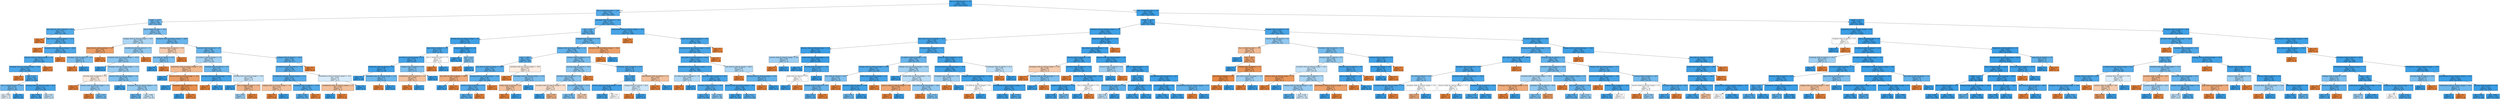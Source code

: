 digraph Tree {
node [shape=box, style="filled", color="black"] ;
0 [label="due_vs_submission_date <= -2.5\ngini = 0.04\nsamples = 49335\nvalue = [1016, 48319]", fillcolor="#399de5fa"] ;
1 [label="due_vs_submission_date <= -13.5\ngini = 0.211\nsamples = 3029\nvalue = [364, 2665]", fillcolor="#399de5dc"] ;
0 -> 1 [labeldistance=2.5, labelangle=45, headlabel="True"] ;
2 [label="weight <= 18.75\ngini = 0.326\nsamples = 606\nvalue = [124, 482]", fillcolor="#399de5bd"] ;
1 -> 2 ;
3 [label="quiz_clicks_by_interval_change <= -81.5\ngini = 0.201\nsamples = 212\nvalue = [24, 188]", fillcolor="#399de5de"] ;
2 -> 3 ;
4 [label="gini = 0.0\nsamples = 2\nvalue = [2, 0]", fillcolor="#e58139ff"] ;
3 -> 4 ;
5 [label="page_clicks_by_interval_change <= -10.5\ngini = 0.188\nsamples = 210\nvalue = [22, 188]", fillcolor="#399de5e1"] ;
3 -> 5 ;
6 [label="gini = 0.0\nsamples = 2\nvalue = [2, 0]", fillcolor="#e58139ff"] ;
5 -> 6 ;
7 [label="oucontent_clicks_by_interval_change <= 368.5\ngini = 0.174\nsamples = 208\nvalue = [20, 188]", fillcolor="#399de5e4"] ;
5 -> 7 ;
8 [label="glossary_clicks_by_interval_change <= 1.5\ngini = 0.167\nsamples = 207\nvalue = [19, 188]", fillcolor="#399de5e5"] ;
7 -> 8 ;
9 [label="homepage_clicks_by_interval_change <= -96.0\ngini = 0.159\nsamples = 206\nvalue = [18, 188]", fillcolor="#399de5e7"] ;
8 -> 9 ;
10 [label="gini = 0.0\nsamples = 1\nvalue = [1, 0]", fillcolor="#e58139ff"] ;
9 -> 10 ;
11 [label="date <= 21.5\ngini = 0.152\nsamples = 205\nvalue = [17, 188]", fillcolor="#399de5e8"] ;
9 -> 11 ;
12 [label="due_vs_submission_date <= -22.5\ngini = 0.313\nsamples = 36\nvalue = [7, 29]", fillcolor="#399de5c1"] ;
11 -> 12 ;
13 [label="gini = 0.498\nsamples = 15\nvalue = [7, 8]", fillcolor="#399de520"] ;
12 -> 13 ;
14 [label="gini = 0.0\nsamples = 21\nvalue = [0, 21]", fillcolor="#399de5ff"] ;
12 -> 14 ;
15 [label="forumng_clicks_by_interval_change <= 80.0\ngini = 0.111\nsamples = 169\nvalue = [10, 159]", fillcolor="#399de5ef"] ;
11 -> 15 ;
16 [label="gini = 0.093\nsamples = 164\nvalue = [8, 156]", fillcolor="#399de5f2"] ;
15 -> 16 ;
17 [label="gini = 0.48\nsamples = 5\nvalue = [2, 3]", fillcolor="#399de555"] ;
15 -> 17 ;
18 [label="gini = 0.0\nsamples = 1\nvalue = [1, 0]", fillcolor="#e58139ff"] ;
8 -> 18 ;
19 [label="gini = 0.0\nsamples = 1\nvalue = [1, 0]", fillcolor="#e58139ff"] ;
7 -> 19 ;
20 [label="due_vs_submission_date <= -20.5\ngini = 0.379\nsamples = 394\nvalue = [100, 294]", fillcolor="#399de5a8"] ;
2 -> 20 ;
21 [label="subpage_clicks_by_interval_change <= -33.0\ngini = 0.465\nsamples = 136\nvalue = [50, 86]", fillcolor="#399de56b"] ;
20 -> 21 ;
22 [label="page_clicks_by_interval_change <= -0.5\ngini = 0.305\nsamples = 16\nvalue = [13, 3]", fillcolor="#e58139c4"] ;
21 -> 22 ;
23 [label="homepage_clicks_by_interval <= 12.5\ngini = 0.375\nsamples = 4\nvalue = [1, 3]", fillcolor="#399de5aa"] ;
22 -> 23 ;
24 [label="gini = 0.0\nsamples = 1\nvalue = [1, 0]", fillcolor="#e58139ff"] ;
23 -> 24 ;
25 [label="gini = 0.0\nsamples = 3\nvalue = [0, 3]", fillcolor="#399de5ff"] ;
23 -> 25 ;
26 [label="gini = 0.0\nsamples = 12\nvalue = [12, 0]", fillcolor="#e58139ff"] ;
22 -> 26 ;
27 [label="oucollaborate_clicks_by_interval <= 7.0\ngini = 0.427\nsamples = 120\nvalue = [37, 83]", fillcolor="#399de58d"] ;
21 -> 27 ;
28 [label="oucontent_clicks_by_interval_change <= -105.5\ngini = 0.412\nsamples = 117\nvalue = [34, 83]", fillcolor="#399de597"] ;
27 -> 28 ;
29 [label="gini = 0.0\nsamples = 11\nvalue = [0, 11]", fillcolor="#399de5ff"] ;
28 -> 29 ;
30 [label="homepage_clicks_by_interval_change <= -11.0\ngini = 0.436\nsamples = 106\nvalue = [34, 72]", fillcolor="#399de587"] ;
28 -> 30 ;
31 [label="forumng_clicks_by_interval <= 1.0\ngini = 0.497\nsamples = 24\nvalue = [13, 11]", fillcolor="#e5813927"] ;
30 -> 31 ;
32 [label="gini = 0.0\nsamples = 8\nvalue = [8, 0]", fillcolor="#e58139ff"] ;
31 -> 32 ;
33 [label="resource_clicks_by_interval_change <= -5.0\ngini = 0.43\nsamples = 16\nvalue = [5, 11]", fillcolor="#399de58b"] ;
31 -> 33 ;
34 [label="gini = 0.0\nsamples = 2\nvalue = [2, 0]", fillcolor="#e58139ff"] ;
33 -> 34 ;
35 [label="gini = 0.337\nsamples = 14\nvalue = [3, 11]", fillcolor="#399de5b9"] ;
33 -> 35 ;
36 [label="resource_clicks_by_interval_change <= -2.5\ngini = 0.381\nsamples = 82\nvalue = [21, 61]", fillcolor="#399de5a7"] ;
30 -> 36 ;
37 [label="gini = 0.0\nsamples = 16\nvalue = [0, 16]", fillcolor="#399de5ff"] ;
36 -> 37 ;
38 [label="homepage_clicks_by_interval_change <= 4.5\ngini = 0.434\nsamples = 66\nvalue = [21, 45]", fillcolor="#399de588"] ;
36 -> 38 ;
39 [label="gini = 0.293\nsamples = 28\nvalue = [5, 23]", fillcolor="#399de5c8"] ;
38 -> 39 ;
40 [label="gini = 0.488\nsamples = 38\nvalue = [16, 22]", fillcolor="#399de546"] ;
38 -> 40 ;
41 [label="gini = 0.0\nsamples = 3\nvalue = [3, 0]", fillcolor="#e58139ff"] ;
27 -> 41 ;
42 [label="oucontent_clicks_by_interval_change <= -298.5\ngini = 0.312\nsamples = 258\nvalue = [50, 208]", fillcolor="#399de5c2"] ;
20 -> 42 ;
43 [label="forumng_clicks_by_interval <= 11.5\ngini = 0.469\nsamples = 8\nvalue = [5, 3]", fillcolor="#e5813966"] ;
42 -> 43 ;
44 [label="quiz_clicks_by_interval <= 34.0\ngini = 0.375\nsamples = 4\nvalue = [1, 3]", fillcolor="#399de5aa"] ;
43 -> 44 ;
45 [label="gini = 0.0\nsamples = 3\nvalue = [0, 3]", fillcolor="#399de5ff"] ;
44 -> 45 ;
46 [label="gini = 0.0\nsamples = 1\nvalue = [1, 0]", fillcolor="#e58139ff"] ;
44 -> 46 ;
47 [label="gini = 0.0\nsamples = 4\nvalue = [4, 0]", fillcolor="#e58139ff"] ;
43 -> 47 ;
48 [label="oucontent_clicks_by_interval <= 8.5\ngini = 0.295\nsamples = 250\nvalue = [45, 205]", fillcolor="#399de5c7"] ;
42 -> 48 ;
49 [label="url_clicks_by_interval_change <= -1.5\ngini = 0.454\nsamples = 43\nvalue = [15, 28]", fillcolor="#399de576"] ;
48 -> 49 ;
50 [label="htmlactivity_clicks_by_interval_change <= -0.5\ngini = 0.426\nsamples = 13\nvalue = [9, 4]", fillcolor="#e581398e"] ;
49 -> 50 ;
51 [label="gini = 0.0\nsamples = 2\nvalue = [0, 2]", fillcolor="#399de5ff"] ;
50 -> 51 ;
52 [label="resource_clicks_by_interval_change <= -16.5\ngini = 0.298\nsamples = 11\nvalue = [9, 2]", fillcolor="#e58139c6"] ;
50 -> 52 ;
53 [label="gini = 0.0\nsamples = 1\nvalue = [0, 1]", fillcolor="#399de5ff"] ;
52 -> 53 ;
54 [label="homepage_clicks_by_interval <= 1.0\ngini = 0.18\nsamples = 10\nvalue = [9, 1]", fillcolor="#e58139e3"] ;
52 -> 54 ;
55 [label="gini = 0.0\nsamples = 1\nvalue = [0, 1]", fillcolor="#399de5ff"] ;
54 -> 55 ;
56 [label="gini = 0.0\nsamples = 9\nvalue = [9, 0]", fillcolor="#e58139ff"] ;
54 -> 56 ;
57 [label="oucontent_clicks_by_interval <= 5.5\ngini = 0.32\nsamples = 30\nvalue = [6, 24]", fillcolor="#399de5bf"] ;
49 -> 57 ;
58 [label="forumng_clicks_by_interval_change <= -76.5\ngini = 0.105\nsamples = 18\nvalue = [1, 17]", fillcolor="#399de5f0"] ;
57 -> 58 ;
59 [label="gini = 0.0\nsamples = 1\nvalue = [1, 0]", fillcolor="#e58139ff"] ;
58 -> 59 ;
60 [label="gini = 0.0\nsamples = 17\nvalue = [0, 17]", fillcolor="#399de5ff"] ;
58 -> 60 ;
61 [label="forumng_clicks_by_interval_change <= -14.0\ngini = 0.486\nsamples = 12\nvalue = [5, 7]", fillcolor="#399de549"] ;
57 -> 61 ;
62 [label="gini = 0.0\nsamples = 5\nvalue = [0, 5]", fillcolor="#399de5ff"] ;
61 -> 62 ;
63 [label="due_vs_submission_date <= -17.0\ngini = 0.408\nsamples = 7\nvalue = [5, 2]", fillcolor="#e5813999"] ;
61 -> 63 ;
64 [label="gini = 0.444\nsamples = 3\nvalue = [1, 2]", fillcolor="#399de57f"] ;
63 -> 64 ;
65 [label="gini = 0.0\nsamples = 4\nvalue = [4, 0]", fillcolor="#e58139ff"] ;
63 -> 65 ;
66 [label="subpage_clicks_by_interval <= 149.5\ngini = 0.248\nsamples = 207\nvalue = [30, 177]", fillcolor="#399de5d4"] ;
48 -> 66 ;
67 [label="oucollaborate_clicks_by_interval <= 5.0\ngini = 0.236\nsamples = 205\nvalue = [28, 177]", fillcolor="#399de5d7"] ;
66 -> 67 ;
68 [label="oucollaborate_clicks_by_interval_change <= -11.0\ngini = 0.215\nsamples = 196\nvalue = [24, 172]", fillcolor="#399de5db"] ;
67 -> 68 ;
69 [label="subpage_clicks_by_interval_change <= -3.5\ngini = 0.444\nsamples = 3\nvalue = [2, 1]", fillcolor="#e581397f"] ;
68 -> 69 ;
70 [label="gini = 0.0\nsamples = 2\nvalue = [2, 0]", fillcolor="#e58139ff"] ;
69 -> 70 ;
71 [label="gini = 0.0\nsamples = 1\nvalue = [0, 1]", fillcolor="#399de5ff"] ;
69 -> 71 ;
72 [label="homepage_clicks_by_interval <= 276.0\ngini = 0.202\nsamples = 193\nvalue = [22, 171]", fillcolor="#399de5de"] ;
68 -> 72 ;
73 [label="gini = 0.195\nsamples = 192\nvalue = [21, 171]", fillcolor="#399de5e0"] ;
72 -> 73 ;
74 [label="gini = 0.0\nsamples = 1\nvalue = [1, 0]", fillcolor="#e58139ff"] ;
72 -> 74 ;
75 [label="oucollaborate_clicks_by_interval_change <= 10.0\ngini = 0.494\nsamples = 9\nvalue = [4, 5]", fillcolor="#399de533"] ;
67 -> 75 ;
76 [label="oucollaborate_clicks_by_interval_change <= 1.0\ngini = 0.444\nsamples = 6\nvalue = [4, 2]", fillcolor="#e581397f"] ;
75 -> 76 ;
77 [label="gini = 0.0\nsamples = 2\nvalue = [0, 2]", fillcolor="#399de5ff"] ;
76 -> 77 ;
78 [label="gini = 0.0\nsamples = 4\nvalue = [4, 0]", fillcolor="#e58139ff"] ;
76 -> 78 ;
79 [label="gini = 0.0\nsamples = 3\nvalue = [0, 3]", fillcolor="#399de5ff"] ;
75 -> 79 ;
80 [label="gini = 0.0\nsamples = 2\nvalue = [2, 0]", fillcolor="#e58139ff"] ;
66 -> 80 ;
81 [label="homepage_clicks_by_interval <= 24.5\ngini = 0.178\nsamples = 2423\nvalue = [240, 2183]", fillcolor="#399de5e3"] ;
1 -> 81 ;
82 [label="date <= 35.5\ngini = 0.253\nsamples = 964\nvalue = [143, 821]", fillcolor="#399de5d3"] ;
81 -> 82 ;
83 [label="forumng_clicks_by_interval_change <= 4.5\ngini = 0.061\nsamples = 191\nvalue = [6, 185]", fillcolor="#399de5f7"] ;
82 -> 83 ;
84 [label="page_clicks_by_interval <= 2.5\ngini = 0.146\nsamples = 63\nvalue = [5, 58]", fillcolor="#399de5e9"] ;
83 -> 84 ;
85 [label="url_clicks_by_interval_change <= 0.5\ngini = 0.097\nsamples = 59\nvalue = [3, 56]", fillcolor="#399de5f1"] ;
84 -> 85 ;
86 [label="htmlactivity_clicks_by_interval <= 0.5\ngini = 0.038\nsamples = 51\nvalue = [1, 50]", fillcolor="#399de5fa"] ;
85 -> 86 ;
87 [label="gini = 0.0\nsamples = 46\nvalue = [0, 46]", fillcolor="#399de5ff"] ;
86 -> 87 ;
88 [label="homepage_clicks_by_interval_change <= 11.0\ngini = 0.32\nsamples = 5\nvalue = [1, 4]", fillcolor="#399de5bf"] ;
86 -> 88 ;
89 [label="gini = 0.0\nsamples = 1\nvalue = [1, 0]", fillcolor="#e58139ff"] ;
88 -> 89 ;
90 [label="gini = 0.0\nsamples = 4\nvalue = [0, 4]", fillcolor="#399de5ff"] ;
88 -> 90 ;
91 [label="subpage_clicks_by_interval <= 6.0\ngini = 0.375\nsamples = 8\nvalue = [2, 6]", fillcolor="#399de5aa"] ;
85 -> 91 ;
92 [label="oucollaborate_clicks_by_interval <= 1.0\ngini = 0.444\nsamples = 3\nvalue = [2, 1]", fillcolor="#e581397f"] ;
91 -> 92 ;
93 [label="gini = 0.0\nsamples = 2\nvalue = [2, 0]", fillcolor="#e58139ff"] ;
92 -> 93 ;
94 [label="gini = 0.0\nsamples = 1\nvalue = [0, 1]", fillcolor="#399de5ff"] ;
92 -> 94 ;
95 [label="gini = 0.0\nsamples = 5\nvalue = [0, 5]", fillcolor="#399de5ff"] ;
91 -> 95 ;
96 [label="due_vs_submission_date <= -7.5\ngini = 0.5\nsamples = 4\nvalue = [2, 2]", fillcolor="#e5813900"] ;
84 -> 96 ;
97 [label="gini = 0.0\nsamples = 2\nvalue = [2, 0]", fillcolor="#e58139ff"] ;
96 -> 97 ;
98 [label="gini = 0.0\nsamples = 2\nvalue = [0, 2]", fillcolor="#399de5ff"] ;
96 -> 98 ;
99 [label="ouwiki_clicks_by_interval <= 9.5\ngini = 0.016\nsamples = 128\nvalue = [1, 127]", fillcolor="#399de5fd"] ;
83 -> 99 ;
100 [label="gini = 0.0\nsamples = 124\nvalue = [0, 124]", fillcolor="#399de5ff"] ;
99 -> 100 ;
101 [label="date <= 21.5\ngini = 0.375\nsamples = 4\nvalue = [1, 3]", fillcolor="#399de5aa"] ;
99 -> 101 ;
102 [label="gini = 0.0\nsamples = 1\nvalue = [1, 0]", fillcolor="#e58139ff"] ;
101 -> 102 ;
103 [label="gini = 0.0\nsamples = 3\nvalue = [0, 3]", fillcolor="#399de5ff"] ;
101 -> 103 ;
104 [label="subpage_clicks_by_interval <= 47.0\ngini = 0.292\nsamples = 773\nvalue = [137, 636]", fillcolor="#399de5c8"] ;
82 -> 104 ;
105 [label="subpage_clicks_by_interval_change <= -2.5\ngini = 0.286\nsamples = 768\nvalue = [133, 635]", fillcolor="#399de5ca"] ;
104 -> 105 ;
106 [label="date <= 186.0\ngini = 0.247\nsamples = 534\nvalue = [77, 457]", fillcolor="#399de5d4"] ;
105 -> 106 ;
107 [label="quiz_clicks_by_interval_change <= -294.0\ngini = 0.233\nsamples = 521\nvalue = [70, 451]", fillcolor="#399de5d7"] ;
106 -> 107 ;
108 [label="quiz_clicks_by_interval_change <= -534.5\ngini = 0.375\nsamples = 4\nvalue = [3, 1]", fillcolor="#e58139aa"] ;
107 -> 108 ;
109 [label="gini = 0.0\nsamples = 1\nvalue = [0, 1]", fillcolor="#399de5ff"] ;
108 -> 109 ;
110 [label="gini = 0.0\nsamples = 3\nvalue = [3, 0]", fillcolor="#e58139ff"] ;
108 -> 110 ;
111 [label="forumng_clicks_by_interval_change <= 53.0\ngini = 0.226\nsamples = 517\nvalue = [67, 450]", fillcolor="#399de5d9"] ;
107 -> 111 ;
112 [label="resource_clicks_by_interval <= 47.5\ngini = 0.223\nsamples = 516\nvalue = [66, 450]", fillcolor="#399de5da"] ;
111 -> 112 ;
113 [label="gini = 0.221\nsamples = 515\nvalue = [65, 450]", fillcolor="#399de5da"] ;
112 -> 113 ;
114 [label="gini = 0.0\nsamples = 1\nvalue = [1, 0]", fillcolor="#e58139ff"] ;
112 -> 114 ;
115 [label="gini = 0.0\nsamples = 1\nvalue = [1, 0]", fillcolor="#e58139ff"] ;
111 -> 115 ;
116 [label="oucontent_clicks_by_interval_change <= -69.5\ngini = 0.497\nsamples = 13\nvalue = [7, 6]", fillcolor="#e5813924"] ;
106 -> 116 ;
117 [label="gini = 0.0\nsamples = 5\nvalue = [5, 0]", fillcolor="#e58139ff"] ;
116 -> 117 ;
118 [label="homepage_clicks_by_interval_change <= -13.5\ngini = 0.375\nsamples = 8\nvalue = [2, 6]", fillcolor="#399de5aa"] ;
116 -> 118 ;
119 [label="ouwiki_clicks_by_interval <= 0.5\ngini = 0.444\nsamples = 3\nvalue = [2, 1]", fillcolor="#e581397f"] ;
118 -> 119 ;
120 [label="gini = 0.0\nsamples = 2\nvalue = [2, 0]", fillcolor="#e58139ff"] ;
119 -> 120 ;
121 [label="gini = 0.0\nsamples = 1\nvalue = [0, 1]", fillcolor="#399de5ff"] ;
119 -> 121 ;
122 [label="gini = 0.0\nsamples = 5\nvalue = [0, 5]", fillcolor="#399de5ff"] ;
118 -> 122 ;
123 [label="resource_clicks_by_interval <= 4.5\ngini = 0.364\nsamples = 234\nvalue = [56, 178]", fillcolor="#399de5af"] ;
105 -> 123 ;
124 [label="forumng_clicks_by_interval <= 55.5\ngini = 0.417\nsamples = 162\nvalue = [48, 114]", fillcolor="#399de594"] ;
123 -> 124 ;
125 [label="oucontent_clicks_by_interval <= 3.5\ngini = 0.406\nsamples = 159\nvalue = [45, 114]", fillcolor="#399de59a"] ;
124 -> 125 ;
126 [label="oucontent_clicks_by_interval_change <= -5.0\ngini = 0.49\nsamples = 14\nvalue = [8, 6]", fillcolor="#e5813940"] ;
125 -> 126 ;
127 [label="gini = 0.0\nsamples = 3\nvalue = [0, 3]", fillcolor="#399de5ff"] ;
126 -> 127 ;
128 [label="gini = 0.397\nsamples = 11\nvalue = [8, 3]", fillcolor="#e581399f"] ;
126 -> 128 ;
129 [label="quiz_clicks_by_interval <= 110.5\ngini = 0.38\nsamples = 145\nvalue = [37, 108]", fillcolor="#399de5a8"] ;
125 -> 129 ;
130 [label="gini = 0.358\nsamples = 137\nvalue = [32, 105]", fillcolor="#399de5b1"] ;
129 -> 130 ;
131 [label="gini = 0.469\nsamples = 8\nvalue = [5, 3]", fillcolor="#e5813966"] ;
129 -> 131 ;
132 [label="gini = 0.0\nsamples = 3\nvalue = [3, 0]", fillcolor="#e58139ff"] ;
124 -> 132 ;
133 [label="homepage_clicks_by_interval <= 23.5\ngini = 0.198\nsamples = 72\nvalue = [8, 64]", fillcolor="#399de5df"] ;
123 -> 133 ;
134 [label="date <= 168.5\ngini = 0.159\nsamples = 69\nvalue = [6, 63]", fillcolor="#399de5e7"] ;
133 -> 134 ;
135 [label="resource_clicks_by_interval_change <= 24.5\ngini = 0.092\nsamples = 62\nvalue = [3, 59]", fillcolor="#399de5f2"] ;
134 -> 135 ;
136 [label="gini = 0.064\nsamples = 60\nvalue = [2, 58]", fillcolor="#399de5f6"] ;
135 -> 136 ;
137 [label="gini = 0.5\nsamples = 2\nvalue = [1, 1]", fillcolor="#e5813900"] ;
135 -> 137 ;
138 [label="subpage_clicks_by_interval <= 20.0\ngini = 0.49\nsamples = 7\nvalue = [3, 4]", fillcolor="#399de540"] ;
134 -> 138 ;
139 [label="gini = 0.0\nsamples = 3\nvalue = [3, 0]", fillcolor="#e58139ff"] ;
138 -> 139 ;
140 [label="gini = 0.0\nsamples = 4\nvalue = [0, 4]", fillcolor="#399de5ff"] ;
138 -> 140 ;
141 [label="questionnaire_clicks_by_interval <= 1.5\ngini = 0.444\nsamples = 3\nvalue = [2, 1]", fillcolor="#e581397f"] ;
133 -> 141 ;
142 [label="gini = 0.0\nsamples = 2\nvalue = [2, 0]", fillcolor="#e58139ff"] ;
141 -> 142 ;
143 [label="gini = 0.0\nsamples = 1\nvalue = [0, 1]", fillcolor="#399de5ff"] ;
141 -> 143 ;
144 [label="oucontent_clicks_by_interval_change <= 135.5\ngini = 0.32\nsamples = 5\nvalue = [4, 1]", fillcolor="#e58139bf"] ;
104 -> 144 ;
145 [label="gini = 0.0\nsamples = 4\nvalue = [4, 0]", fillcolor="#e58139ff"] ;
144 -> 145 ;
146 [label="gini = 0.0\nsamples = 1\nvalue = [0, 1]", fillcolor="#399de5ff"] ;
144 -> 146 ;
147 [label="ouelluminate_clicks_by_interval_change <= -43.0\ngini = 0.124\nsamples = 1459\nvalue = [97, 1362]", fillcolor="#399de5ed"] ;
81 -> 147 ;
148 [label="gini = 0.0\nsamples = 1\nvalue = [1, 0]", fillcolor="#e58139ff"] ;
147 -> 148 ;
149 [label="page_clicks_by_interval_change <= 27.0\ngini = 0.123\nsamples = 1458\nvalue = [96, 1362]", fillcolor="#399de5ed"] ;
147 -> 149 ;
150 [label="oucontent_clicks_by_interval_change <= 862.0\ngini = 0.122\nsamples = 1457\nvalue = [95, 1362]", fillcolor="#399de5ed"] ;
149 -> 150 ;
151 [label="quiz_clicks_by_interval_change <= 638.5\ngini = 0.121\nsamples = 1456\nvalue = [94, 1362]", fillcolor="#399de5ed"] ;
150 -> 151 ;
152 [label="oucollaborate_clicks_by_interval_change <= -11.5\ngini = 0.118\nsamples = 1448\nvalue = [91, 1357]", fillcolor="#399de5ee"] ;
151 -> 152 ;
153 [label="url_clicks_by_interval_change <= -1.5\ngini = 0.469\nsamples = 8\nvalue = [3, 5]", fillcolor="#399de566"] ;
152 -> 153 ;
154 [label="gini = 0.0\nsamples = 3\nvalue = [3, 0]", fillcolor="#e58139ff"] ;
153 -> 154 ;
155 [label="gini = 0.0\nsamples = 5\nvalue = [0, 5]", fillcolor="#399de5ff"] ;
153 -> 155 ;
156 [label="oucontent_clicks_by_interval <= 95.5\ngini = 0.115\nsamples = 1440\nvalue = [88, 1352]", fillcolor="#399de5ee"] ;
152 -> 156 ;
157 [label="oucontent_clicks_by_interval <= 90.5\ngini = 0.17\nsamples = 447\nvalue = [42, 405]", fillcolor="#399de5e5"] ;
156 -> 157 ;
158 [label="gini = 0.152\nsamples = 421\nvalue = [35, 386]", fillcolor="#399de5e8"] ;
157 -> 158 ;
159 [label="gini = 0.393\nsamples = 26\nvalue = [7, 19]", fillcolor="#399de5a1"] ;
157 -> 159 ;
160 [label="resource_clicks_by_interval_change <= 10.5\ngini = 0.088\nsamples = 993\nvalue = [46, 947]", fillcolor="#399de5f3"] ;
156 -> 160 ;
161 [label="gini = 0.069\nsamples = 872\nvalue = [31, 841]", fillcolor="#399de5f6"] ;
160 -> 161 ;
162 [label="gini = 0.217\nsamples = 121\nvalue = [15, 106]", fillcolor="#399de5db"] ;
160 -> 162 ;
163 [label="quiz_clicks_by_interval_change <= 682.5\ngini = 0.469\nsamples = 8\nvalue = [3, 5]", fillcolor="#399de566"] ;
151 -> 163 ;
164 [label="gini = 0.0\nsamples = 2\nvalue = [2, 0]", fillcolor="#e58139ff"] ;
163 -> 164 ;
165 [label="forumng_clicks_by_interval_change <= -33.5\ngini = 0.278\nsamples = 6\nvalue = [1, 5]", fillcolor="#399de5cc"] ;
163 -> 165 ;
166 [label="gini = 0.0\nsamples = 1\nvalue = [1, 0]", fillcolor="#e58139ff"] ;
165 -> 166 ;
167 [label="gini = 0.0\nsamples = 5\nvalue = [0, 5]", fillcolor="#399de5ff"] ;
165 -> 167 ;
168 [label="gini = 0.0\nsamples = 1\nvalue = [1, 0]", fillcolor="#e58139ff"] ;
150 -> 168 ;
169 [label="gini = 0.0\nsamples = 1\nvalue = [1, 0]", fillcolor="#e58139ff"] ;
149 -> 169 ;
170 [label="due_vs_submission_date <= 0.5\ngini = 0.028\nsamples = 46306\nvalue = [652, 45654]", fillcolor="#399de5fb"] ;
0 -> 170 [labeldistance=2.5, labelangle=-45, headlabel="False"] ;
171 [label="weight <= 18.75\ngini = 0.083\nsamples = 9145\nvalue = [397, 8748]", fillcolor="#399de5f3"] ;
170 -> 171 ;
172 [label="oucontent_clicks_by_interval_change <= -0.5\ngini = 0.049\nsamples = 5309\nvalue = [134, 5175]", fillcolor="#399de5f8"] ;
171 -> 172 ;
173 [label="quiz_clicks_by_interval_change <= -83.5\ngini = 0.108\nsamples = 819\nvalue = [47, 772]", fillcolor="#399de5ef"] ;
172 -> 173 ;
174 [label="glossary_clicks_by_interval_change <= -5.5\ngini = 0.015\nsamples = 257\nvalue = [2, 255]", fillcolor="#399de5fd"] ;
173 -> 174 ;
175 [label="resource_clicks_by_interval_change <= -9.0\ngini = 0.444\nsamples = 3\nvalue = [1, 2]", fillcolor="#399de57f"] ;
174 -> 175 ;
176 [label="gini = 0.0\nsamples = 1\nvalue = [1, 0]", fillcolor="#e58139ff"] ;
175 -> 176 ;
177 [label="gini = 0.0\nsamples = 2\nvalue = [0, 2]", fillcolor="#399de5ff"] ;
175 -> 177 ;
178 [label="ouwiki_clicks_by_interval_change <= 0.5\ngini = 0.008\nsamples = 254\nvalue = [1, 253]", fillcolor="#399de5fe"] ;
174 -> 178 ;
179 [label="gini = 0.0\nsamples = 242\nvalue = [0, 242]", fillcolor="#399de5ff"] ;
178 -> 179 ;
180 [label="forumng_clicks_by_interval <= 14.5\ngini = 0.153\nsamples = 12\nvalue = [1, 11]", fillcolor="#399de5e8"] ;
178 -> 180 ;
181 [label="page_clicks_by_interval <= 0.5\ngini = 0.5\nsamples = 2\nvalue = [1, 1]", fillcolor="#e5813900"] ;
180 -> 181 ;
182 [label="gini = 0.0\nsamples = 1\nvalue = [0, 1]", fillcolor="#399de5ff"] ;
181 -> 182 ;
183 [label="gini = 0.0\nsamples = 1\nvalue = [1, 0]", fillcolor="#e58139ff"] ;
181 -> 183 ;
184 [label="gini = 0.0\nsamples = 10\nvalue = [0, 10]", fillcolor="#399de5ff"] ;
180 -> 184 ;
185 [label="forumng_clicks_by_interval <= 21.5\ngini = 0.147\nsamples = 562\nvalue = [45, 517]", fillcolor="#399de5e9"] ;
173 -> 185 ;
186 [label="url_clicks_by_interval_change <= -0.5\ngini = 0.301\nsamples = 168\nvalue = [31, 137]", fillcolor="#399de5c5"] ;
185 -> 186 ;
187 [label="subpage_clicks_by_interval_change <= -29.5\ngini = 0.191\nsamples = 112\nvalue = [12, 100]", fillcolor="#399de5e0"] ;
186 -> 187 ;
188 [label="quiz_clicks_by_interval <= 49.0\ngini = 0.391\nsamples = 30\nvalue = [8, 22]", fillcolor="#399de5a2"] ;
187 -> 188 ;
189 [label="subpage_clicks_by_interval <= 35.5\ngini = 0.302\nsamples = 27\nvalue = [5, 22]", fillcolor="#399de5c5"] ;
188 -> 189 ;
190 [label="gini = 0.211\nsamples = 25\nvalue = [3, 22]", fillcolor="#399de5dc"] ;
189 -> 190 ;
191 [label="gini = 0.0\nsamples = 2\nvalue = [2, 0]", fillcolor="#e58139ff"] ;
189 -> 191 ;
192 [label="gini = 0.0\nsamples = 3\nvalue = [3, 0]", fillcolor="#e58139ff"] ;
188 -> 192 ;
193 [label="folder_clicks_by_interval_change <= 2.5\ngini = 0.093\nsamples = 82\nvalue = [4, 78]", fillcolor="#399de5f2"] ;
187 -> 193 ;
194 [label="oucontent_clicks_by_interval <= 8.5\ngini = 0.071\nsamples = 81\nvalue = [3, 78]", fillcolor="#399de5f5"] ;
193 -> 194 ;
195 [label="gini = 0.32\nsamples = 15\nvalue = [3, 12]", fillcolor="#399de5bf"] ;
194 -> 195 ;
196 [label="gini = 0.0\nsamples = 66\nvalue = [0, 66]", fillcolor="#399de5ff"] ;
194 -> 196 ;
197 [label="gini = 0.0\nsamples = 1\nvalue = [1, 0]", fillcolor="#e58139ff"] ;
193 -> 197 ;
198 [label="subpage_clicks_by_interval_change <= -26.5\ngini = 0.448\nsamples = 56\nvalue = [19, 37]", fillcolor="#399de57c"] ;
186 -> 198 ;
199 [label="gini = 0.0\nsamples = 8\nvalue = [0, 8]", fillcolor="#399de5ff"] ;
198 -> 199 ;
200 [label="ouwiki_clicks_by_interval_change <= -0.5\ngini = 0.478\nsamples = 48\nvalue = [19, 29]", fillcolor="#399de558"] ;
198 -> 200 ;
201 [label="resource_clicks_by_interval_change <= -3.5\ngini = 0.346\nsamples = 9\nvalue = [7, 2]", fillcolor="#e58139b6"] ;
200 -> 201 ;
202 [label="gini = 0.0\nsamples = 7\nvalue = [7, 0]", fillcolor="#e58139ff"] ;
201 -> 202 ;
203 [label="gini = 0.0\nsamples = 2\nvalue = [0, 2]", fillcolor="#399de5ff"] ;
201 -> 203 ;
204 [label="quiz_clicks_by_interval_change <= -49.0\ngini = 0.426\nsamples = 39\nvalue = [12, 27]", fillcolor="#399de58e"] ;
200 -> 204 ;
205 [label="gini = 0.0\nsamples = 3\nvalue = [3, 0]", fillcolor="#e58139ff"] ;
204 -> 205 ;
206 [label="gini = 0.375\nsamples = 36\nvalue = [9, 27]", fillcolor="#399de5aa"] ;
204 -> 206 ;
207 [label="resource_clicks_by_interval <= 21.0\ngini = 0.069\nsamples = 394\nvalue = [14, 380]", fillcolor="#399de5f6"] ;
185 -> 207 ;
208 [label="resource_clicks_by_interval_change <= -52.5\ngini = 0.06\nsamples = 389\nvalue = [12, 377]", fillcolor="#399de5f7"] ;
207 -> 208 ;
209 [label="homepage_clicks_by_interval <= 34.0\ngini = 0.444\nsamples = 6\nvalue = [2, 4]", fillcolor="#399de57f"] ;
208 -> 209 ;
210 [label="gini = 0.0\nsamples = 2\nvalue = [2, 0]", fillcolor="#e58139ff"] ;
209 -> 210 ;
211 [label="gini = 0.0\nsamples = 4\nvalue = [0, 4]", fillcolor="#399de5ff"] ;
209 -> 211 ;
212 [label="subpage_clicks_by_interval_change <= -142.5\ngini = 0.051\nsamples = 383\nvalue = [10, 373]", fillcolor="#399de5f8"] ;
208 -> 212 ;
213 [label="url_clicks_by_interval_change <= -8.5\ngini = 0.5\nsamples = 2\nvalue = [1, 1]", fillcolor="#e5813900"] ;
212 -> 213 ;
214 [label="gini = 0.0\nsamples = 1\nvalue = [1, 0]", fillcolor="#e58139ff"] ;
213 -> 214 ;
215 [label="gini = 0.0\nsamples = 1\nvalue = [0, 1]", fillcolor="#399de5ff"] ;
213 -> 215 ;
216 [label="oucollaborate_clicks_by_interval_change <= 1.5\ngini = 0.046\nsamples = 381\nvalue = [9, 372]", fillcolor="#399de5f9"] ;
212 -> 216 ;
217 [label="gini = 0.033\nsamples = 353\nvalue = [6, 347]", fillcolor="#399de5fb"] ;
216 -> 217 ;
218 [label="gini = 0.191\nsamples = 28\nvalue = [3, 25]", fillcolor="#399de5e0"] ;
216 -> 218 ;
219 [label="homepage_clicks_by_interval <= 41.5\ngini = 0.48\nsamples = 5\nvalue = [2, 3]", fillcolor="#399de555"] ;
207 -> 219 ;
220 [label="gini = 0.0\nsamples = 2\nvalue = [2, 0]", fillcolor="#e58139ff"] ;
219 -> 220 ;
221 [label="gini = 0.0\nsamples = 3\nvalue = [0, 3]", fillcolor="#399de5ff"] ;
219 -> 221 ;
222 [label="htmlactivity_clicks_by_interval <= 11.0\ngini = 0.038\nsamples = 4490\nvalue = [87, 4403]", fillcolor="#399de5fa"] ;
172 -> 222 ;
223 [label="quiz_clicks_by_interval_change <= -0.5\ngini = 0.038\nsamples = 4489\nvalue = [86, 4403]", fillcolor="#399de5fa"] ;
222 -> 223 ;
224 [label="forumng_clicks_by_interval <= 6.5\ngini = 0.085\nsamples = 380\nvalue = [17, 363]", fillcolor="#399de5f3"] ;
223 -> 224 ;
225 [label="homepage_clicks_by_interval_change <= -12.0\ngini = 0.469\nsamples = 8\nvalue = [5, 3]", fillcolor="#e5813966"] ;
224 -> 225 ;
226 [label="gini = 0.0\nsamples = 4\nvalue = [4, 0]", fillcolor="#e58139ff"] ;
225 -> 226 ;
227 [label="subpage_clicks_by_interval_change <= -1.5\ngini = 0.375\nsamples = 4\nvalue = [1, 3]", fillcolor="#399de5aa"] ;
225 -> 227 ;
228 [label="gini = 0.0\nsamples = 3\nvalue = [0, 3]", fillcolor="#399de5ff"] ;
227 -> 228 ;
229 [label="gini = 0.0\nsamples = 1\nvalue = [1, 0]", fillcolor="#e58139ff"] ;
227 -> 229 ;
230 [label="oucontent_clicks_by_interval <= 11.5\ngini = 0.062\nsamples = 372\nvalue = [12, 360]", fillcolor="#399de5f6"] ;
224 -> 230 ;
231 [label="gini = 0.0\nsamples = 1\nvalue = [1, 0]", fillcolor="#e58139ff"] ;
230 -> 231 ;
232 [label="subpage_clicks_by_interval_change <= 50.0\ngini = 0.058\nsamples = 371\nvalue = [11, 360]", fillcolor="#399de5f7"] ;
230 -> 232 ;
233 [label="dualpane_clicks_by_interval <= 6.0\ngini = 0.048\nsamples = 367\nvalue = [9, 358]", fillcolor="#399de5f9"] ;
232 -> 233 ;
234 [label="gini = 0.038\nsamples = 358\nvalue = [7, 351]", fillcolor="#399de5fa"] ;
233 -> 234 ;
235 [label="gini = 0.346\nsamples = 9\nvalue = [2, 7]", fillcolor="#399de5b6"] ;
233 -> 235 ;
236 [label="due_vs_submission_date <= -0.5\ngini = 0.5\nsamples = 4\nvalue = [2, 2]", fillcolor="#e5813900"] ;
232 -> 236 ;
237 [label="gini = 0.0\nsamples = 2\nvalue = [0, 2]", fillcolor="#399de5ff"] ;
236 -> 237 ;
238 [label="gini = 0.0\nsamples = 2\nvalue = [2, 0]", fillcolor="#e58139ff"] ;
236 -> 238 ;
239 [label="glossary_clicks_by_interval_change <= -3.0\ngini = 0.033\nsamples = 4109\nvalue = [69, 4040]", fillcolor="#399de5fb"] ;
223 -> 239 ;
240 [label="resource_clicks_by_interval <= 2.5\ngini = 0.444\nsamples = 3\nvalue = [1, 2]", fillcolor="#399de57f"] ;
239 -> 240 ;
241 [label="gini = 0.0\nsamples = 2\nvalue = [0, 2]", fillcolor="#399de5ff"] ;
240 -> 241 ;
242 [label="gini = 0.0\nsamples = 1\nvalue = [1, 0]", fillcolor="#e58139ff"] ;
240 -> 242 ;
243 [label="due_vs_submission_date <= -1.5\ngini = 0.033\nsamples = 4106\nvalue = [68, 4038]", fillcolor="#399de5fb"] ;
239 -> 243 ;
244 [label="date <= 21.5\ngini = 0.066\nsamples = 469\nvalue = [16, 453]", fillcolor="#399de5f6"] ;
243 -> 244 ;
245 [label="forumng_clicks_by_interval <= 15.0\ngini = 0.245\nsamples = 14\nvalue = [2, 12]", fillcolor="#399de5d4"] ;
244 -> 245 ;
246 [label="gini = 0.48\nsamples = 5\nvalue = [2, 3]", fillcolor="#399de555"] ;
245 -> 246 ;
247 [label="gini = 0.0\nsamples = 9\nvalue = [0, 9]", fillcolor="#399de5ff"] ;
245 -> 247 ;
248 [label="forumng_clicks_by_interval <= 0.5\ngini = 0.06\nsamples = 455\nvalue = [14, 441]", fillcolor="#399de5f7"] ;
244 -> 248 ;
249 [label="gini = 0.067\nsamples = 403\nvalue = [14, 389]", fillcolor="#399de5f6"] ;
248 -> 249 ;
250 [label="gini = 0.0\nsamples = 52\nvalue = [0, 52]", fillcolor="#399de5ff"] ;
248 -> 250 ;
251 [label="oucollaborate_clicks_by_interval <= 20.5\ngini = 0.028\nsamples = 3637\nvalue = [52, 3585]", fillcolor="#399de5fb"] ;
243 -> 251 ;
252 [label="assessment_type_TMA <= 0.5\ngini = 0.028\nsamples = 3631\nvalue = [51, 3580]", fillcolor="#399de5fb"] ;
251 -> 252 ;
253 [label="gini = 0.016\nsamples = 1754\nvalue = [14, 1740]", fillcolor="#399de5fd"] ;
252 -> 253 ;
254 [label="gini = 0.039\nsamples = 1877\nvalue = [37, 1840]", fillcolor="#399de5fa"] ;
252 -> 254 ;
255 [label="oucollaborate_clicks_by_interval_change <= 13.0\ngini = 0.278\nsamples = 6\nvalue = [1, 5]", fillcolor="#399de5cc"] ;
251 -> 255 ;
256 [label="gini = 0.0\nsamples = 1\nvalue = [1, 0]", fillcolor="#e58139ff"] ;
255 -> 256 ;
257 [label="gini = 0.0\nsamples = 5\nvalue = [0, 5]", fillcolor="#399de5ff"] ;
255 -> 257 ;
258 [label="gini = 0.0\nsamples = 1\nvalue = [1, 0]", fillcolor="#e58139ff"] ;
222 -> 258 ;
259 [label="subpage_clicks_by_interval <= 8.5\ngini = 0.128\nsamples = 3836\nvalue = [263, 3573]", fillcolor="#399de5ec"] ;
171 -> 259 ;
260 [label="resource_clicks_by_interval <= 0.5\ngini = 0.425\nsamples = 176\nvalue = [54, 122]", fillcolor="#399de58e"] ;
259 -> 260 ;
261 [label="due_vs_submission_date <= -1.5\ngini = 0.428\nsamples = 29\nvalue = [20, 9]", fillcolor="#e581398c"] ;
260 -> 261 ;
262 [label="gini = 0.0\nsamples = 4\nvalue = [0, 4]", fillcolor="#399de5ff"] ;
261 -> 262 ;
263 [label="date <= 88.0\ngini = 0.32\nsamples = 25\nvalue = [20, 5]", fillcolor="#e58139bf"] ;
261 -> 263 ;
264 [label="gini = 0.0\nsamples = 2\nvalue = [0, 2]", fillcolor="#399de5ff"] ;
263 -> 264 ;
265 [label="subpage_clicks_by_interval <= 7.5\ngini = 0.227\nsamples = 23\nvalue = [20, 3]", fillcolor="#e58139d9"] ;
263 -> 265 ;
266 [label="quiz_clicks_by_interval <= 11.0\ngini = 0.095\nsamples = 20\nvalue = [19, 1]", fillcolor="#e58139f2"] ;
265 -> 266 ;
267 [label="gini = 0.0\nsamples = 19\nvalue = [19, 0]", fillcolor="#e58139ff"] ;
266 -> 267 ;
268 [label="gini = 0.0\nsamples = 1\nvalue = [0, 1]", fillcolor="#399de5ff"] ;
266 -> 268 ;
269 [label="quiz_clicks_by_interval_change <= -3.0\ngini = 0.444\nsamples = 3\nvalue = [1, 2]", fillcolor="#399de57f"] ;
265 -> 269 ;
270 [label="gini = 0.0\nsamples = 1\nvalue = [1, 0]", fillcolor="#e58139ff"] ;
269 -> 270 ;
271 [label="gini = 0.0\nsamples = 2\nvalue = [0, 2]", fillcolor="#399de5ff"] ;
269 -> 271 ;
272 [label="oucontent_clicks_by_interval <= 53.5\ngini = 0.356\nsamples = 147\nvalue = [34, 113]", fillcolor="#399de5b2"] ;
260 -> 272 ;
273 [label="forumng_clicks_by_interval <= 9.5\ngini = 0.438\nsamples = 99\nvalue = [32, 67]", fillcolor="#399de585"] ;
272 -> 273 ;
274 [label="oucontent_clicks_by_interval_change <= -92.5\ngini = 0.482\nsamples = 74\nvalue = [30, 44]", fillcolor="#399de551"] ;
273 -> 274 ;
275 [label="resource_clicks_by_interval_change <= -1.0\ngini = 0.245\nsamples = 7\nvalue = [6, 1]", fillcolor="#e58139d4"] ;
274 -> 275 ;
276 [label="gini = 0.0\nsamples = 6\nvalue = [6, 0]", fillcolor="#e58139ff"] ;
275 -> 276 ;
277 [label="gini = 0.0\nsamples = 1\nvalue = [0, 1]", fillcolor="#399de5ff"] ;
275 -> 277 ;
278 [label="forumng_clicks_by_interval <= 7.5\ngini = 0.46\nsamples = 67\nvalue = [24, 43]", fillcolor="#399de571"] ;
274 -> 278 ;
279 [label="subpage_clicks_by_interval_change <= -6.5\ngini = 0.437\nsamples = 62\nvalue = [20, 42]", fillcolor="#399de586"] ;
278 -> 279 ;
280 [label="gini = 0.227\nsamples = 23\nvalue = [3, 20]", fillcolor="#399de5d9"] ;
279 -> 280 ;
281 [label="gini = 0.492\nsamples = 39\nvalue = [17, 22]", fillcolor="#399de53a"] ;
279 -> 281 ;
282 [label="questionnaire_clicks_by_interval_change <= -1.5\ngini = 0.32\nsamples = 5\nvalue = [4, 1]", fillcolor="#e58139bf"] ;
278 -> 282 ;
283 [label="gini = 0.0\nsamples = 1\nvalue = [0, 1]", fillcolor="#399de5ff"] ;
282 -> 283 ;
284 [label="gini = 0.0\nsamples = 4\nvalue = [4, 0]", fillcolor="#e58139ff"] ;
282 -> 284 ;
285 [label="resource_clicks_by_interval <= 9.5\ngini = 0.147\nsamples = 25\nvalue = [2, 23]", fillcolor="#399de5e9"] ;
273 -> 285 ;
286 [label="due_vs_submission_date <= -1.5\ngini = 0.08\nsamples = 24\nvalue = [1, 23]", fillcolor="#399de5f4"] ;
285 -> 286 ;
287 [label="gini = 0.0\nsamples = 1\nvalue = [1, 0]", fillcolor="#e58139ff"] ;
286 -> 287 ;
288 [label="gini = 0.0\nsamples = 23\nvalue = [0, 23]", fillcolor="#399de5ff"] ;
286 -> 288 ;
289 [label="gini = 0.0\nsamples = 1\nvalue = [1, 0]", fillcolor="#e58139ff"] ;
285 -> 289 ;
290 [label="resource_clicks_by_interval <= 5.5\ngini = 0.08\nsamples = 48\nvalue = [2, 46]", fillcolor="#399de5f4"] ;
272 -> 290 ;
291 [label="url_clicks_by_interval <= 16.0\ngini = 0.042\nsamples = 47\nvalue = [1, 46]", fillcolor="#399de5f9"] ;
290 -> 291 ;
292 [label="gini = 0.0\nsamples = 46\nvalue = [0, 46]", fillcolor="#399de5ff"] ;
291 -> 292 ;
293 [label="gini = 0.0\nsamples = 1\nvalue = [1, 0]", fillcolor="#e58139ff"] ;
291 -> 293 ;
294 [label="gini = 0.0\nsamples = 1\nvalue = [1, 0]", fillcolor="#e58139ff"] ;
290 -> 294 ;
295 [label="oucontent_clicks_by_interval <= 98.5\ngini = 0.108\nsamples = 3660\nvalue = [209, 3451]", fillcolor="#399de5f0"] ;
259 -> 295 ;
296 [label="forumng_clicks_by_interval_change <= -5.5\ngini = 0.198\nsamples = 1050\nvalue = [117, 933]", fillcolor="#399de5df"] ;
295 -> 296 ;
297 [label="quiz_clicks_by_interval_change <= 865.0\ngini = 0.128\nsamples = 599\nvalue = [41, 558]", fillcolor="#399de5ec"] ;
296 -> 297 ;
298 [label="homepage_clicks_by_interval <= 5.5\ngini = 0.125\nsamples = 598\nvalue = [40, 558]", fillcolor="#399de5ed"] ;
297 -> 298 ;
299 [label="url_clicks_by_interval <= 0.5\ngini = 0.36\nsamples = 17\nvalue = [4, 13]", fillcolor="#399de5b1"] ;
298 -> 299 ;
300 [label="oucontent_clicks_by_interval_change <= 41.5\ngini = 0.165\nsamples = 11\nvalue = [1, 10]", fillcolor="#399de5e6"] ;
299 -> 300 ;
301 [label="gini = 0.0\nsamples = 10\nvalue = [0, 10]", fillcolor="#399de5ff"] ;
300 -> 301 ;
302 [label="gini = 0.0\nsamples = 1\nvalue = [1, 0]", fillcolor="#e58139ff"] ;
300 -> 302 ;
303 [label="oucontent_clicks_by_interval_change <= 4.0\ngini = 0.5\nsamples = 6\nvalue = [3, 3]", fillcolor="#e5813900"] ;
299 -> 303 ;
304 [label="gini = 0.375\nsamples = 4\nvalue = [3, 1]", fillcolor="#e58139aa"] ;
303 -> 304 ;
305 [label="gini = 0.0\nsamples = 2\nvalue = [0, 2]", fillcolor="#399de5ff"] ;
303 -> 305 ;
306 [label="oucontent_clicks_by_interval_change <= -316.5\ngini = 0.116\nsamples = 581\nvalue = [36, 545]", fillcolor="#399de5ee"] ;
298 -> 306 ;
307 [label="resource_clicks_by_interval_change <= -11.0\ngini = 0.5\nsamples = 2\nvalue = [1, 1]", fillcolor="#e5813900"] ;
306 -> 307 ;
308 [label="gini = 0.0\nsamples = 1\nvalue = [1, 0]", fillcolor="#e58139ff"] ;
307 -> 308 ;
309 [label="gini = 0.0\nsamples = 1\nvalue = [0, 1]", fillcolor="#399de5ff"] ;
307 -> 309 ;
310 [label="homepage_clicks_by_interval <= 43.5\ngini = 0.114\nsamples = 579\nvalue = [35, 544]", fillcolor="#399de5ef"] ;
306 -> 310 ;
311 [label="gini = 0.132\nsamples = 477\nvalue = [34, 443]", fillcolor="#399de5eb"] ;
310 -> 311 ;
312 [label="gini = 0.019\nsamples = 102\nvalue = [1, 101]", fillcolor="#399de5fc"] ;
310 -> 312 ;
313 [label="gini = 0.0\nsamples = 1\nvalue = [1, 0]", fillcolor="#e58139ff"] ;
297 -> 313 ;
314 [label="forumng_clicks_by_interval <= 9.5\ngini = 0.28\nsamples = 451\nvalue = [76, 375]", fillcolor="#399de5cb"] ;
296 -> 314 ;
315 [label="oucontent_clicks_by_interval <= 35.5\ngini = 0.363\nsamples = 231\nvalue = [55, 176]", fillcolor="#399de5af"] ;
314 -> 315 ;
316 [label="oucontent_clicks_by_interval_change <= -34.5\ngini = 0.46\nsamples = 67\nvalue = [24, 43]", fillcolor="#399de571"] ;
315 -> 316 ;
317 [label="homepage_clicks_by_interval_change <= 4.5\ngini = 0.375\nsamples = 8\nvalue = [6, 2]", fillcolor="#e58139aa"] ;
316 -> 317 ;
318 [label="gini = 0.0\nsamples = 6\nvalue = [6, 0]", fillcolor="#e58139ff"] ;
317 -> 318 ;
319 [label="gini = 0.0\nsamples = 2\nvalue = [0, 2]", fillcolor="#399de5ff"] ;
317 -> 319 ;
320 [label="oucontent_clicks_by_interval <= 32.5\ngini = 0.424\nsamples = 59\nvalue = [18, 41]", fillcolor="#399de58f"] ;
316 -> 320 ;
321 [label="gini = 0.37\nsamples = 53\nvalue = [13, 40]", fillcolor="#399de5ac"] ;
320 -> 321 ;
322 [label="gini = 0.278\nsamples = 6\nvalue = [5, 1]", fillcolor="#e58139cc"] ;
320 -> 322 ;
323 [label="ouelluminate_clicks_by_interval_change <= -0.5\ngini = 0.307\nsamples = 164\nvalue = [31, 133]", fillcolor="#399de5c4"] ;
315 -> 323 ;
324 [label="gini = 0.0\nsamples = 3\nvalue = [3, 0]", fillcolor="#e58139ff"] ;
323 -> 324 ;
325 [label="quiz_clicks_by_interval <= 29.0\ngini = 0.287\nsamples = 161\nvalue = [28, 133]", fillcolor="#399de5c9"] ;
323 -> 325 ;
326 [label="gini = 0.22\nsamples = 119\nvalue = [15, 104]", fillcolor="#399de5da"] ;
325 -> 326 ;
327 [label="gini = 0.427\nsamples = 42\nvalue = [13, 29]", fillcolor="#399de58d"] ;
325 -> 327 ;
328 [label="subpage_clicks_by_interval_change <= 17.5\ngini = 0.173\nsamples = 220\nvalue = [21, 199]", fillcolor="#399de5e4"] ;
314 -> 328 ;
329 [label="resource_clicks_by_interval_change <= -34.5\ngini = 0.094\nsamples = 162\nvalue = [8, 154]", fillcolor="#399de5f2"] ;
328 -> 329 ;
330 [label="gini = 0.0\nsamples = 1\nvalue = [1, 0]", fillcolor="#e58139ff"] ;
329 -> 330 ;
331 [label="subpage_clicks_by_interval <= 66.0\ngini = 0.083\nsamples = 161\nvalue = [7, 154]", fillcolor="#399de5f3"] ;
329 -> 331 ;
332 [label="gini = 0.073\nsamples = 159\nvalue = [6, 153]", fillcolor="#399de5f5"] ;
331 -> 332 ;
333 [label="gini = 0.5\nsamples = 2\nvalue = [1, 1]", fillcolor="#e5813900"] ;
331 -> 333 ;
334 [label="forumng_clicks_by_interval <= 28.5\ngini = 0.348\nsamples = 58\nvalue = [13, 45]", fillcolor="#399de5b5"] ;
328 -> 334 ;
335 [label="resource_clicks_by_interval_change <= 2.5\ngini = 0.5\nsamples = 18\nvalue = [9, 9]", fillcolor="#e5813900"] ;
334 -> 335 ;
336 [label="gini = 0.0\nsamples = 5\nvalue = [5, 0]", fillcolor="#e58139ff"] ;
335 -> 336 ;
337 [label="gini = 0.426\nsamples = 13\nvalue = [4, 9]", fillcolor="#399de58e"] ;
335 -> 337 ;
338 [label="oucontent_clicks_by_interval <= 95.0\ngini = 0.18\nsamples = 40\nvalue = [4, 36]", fillcolor="#399de5e3"] ;
334 -> 338 ;
339 [label="gini = 0.1\nsamples = 38\nvalue = [2, 36]", fillcolor="#399de5f1"] ;
338 -> 339 ;
340 [label="gini = 0.0\nsamples = 2\nvalue = [2, 0]", fillcolor="#e58139ff"] ;
338 -> 340 ;
341 [label="subpage_clicks_by_interval_change <= -188.5\ngini = 0.068\nsamples = 2610\nvalue = [92, 2518]", fillcolor="#399de5f6"] ;
295 -> 341 ;
342 [label="gini = 0.0\nsamples = 2\nvalue = [2, 0]", fillcolor="#e58139ff"] ;
341 -> 342 ;
343 [label="quiz_clicks_by_interval <= 1670.0\ngini = 0.067\nsamples = 2608\nvalue = [90, 2518]", fillcolor="#399de5f6"] ;
341 -> 343 ;
344 [label="ouwiki_clicks_by_interval_change <= 128.5\ngini = 0.066\nsamples = 2607\nvalue = [89, 2518]", fillcolor="#399de5f6"] ;
343 -> 344 ;
345 [label="oucontent_clicks_by_interval <= 292.5\ngini = 0.065\nsamples = 2606\nvalue = [88, 2518]", fillcolor="#399de5f6"] ;
344 -> 345 ;
346 [label="ouwiki_clicks_by_interval <= 31.0\ngini = 0.092\nsamples = 1533\nvalue = [74, 1459]", fillcolor="#399de5f2"] ;
345 -> 346 ;
347 [label="gini = 0.09\nsamples = 1530\nvalue = [72, 1458]", fillcolor="#399de5f2"] ;
346 -> 347 ;
348 [label="gini = 0.444\nsamples = 3\nvalue = [2, 1]", fillcolor="#e581397f"] ;
346 -> 348 ;
349 [label="questionnaire_clicks_by_interval_change <= -19.5\ngini = 0.026\nsamples = 1073\nvalue = [14, 1059]", fillcolor="#399de5fc"] ;
345 -> 349 ;
350 [label="gini = 0.5\nsamples = 2\nvalue = [1, 1]", fillcolor="#e5813900"] ;
349 -> 350 ;
351 [label="gini = 0.024\nsamples = 1071\nvalue = [13, 1058]", fillcolor="#399de5fc"] ;
349 -> 351 ;
352 [label="gini = 0.0\nsamples = 1\nvalue = [1, 0]", fillcolor="#e58139ff"] ;
344 -> 352 ;
353 [label="gini = 0.0\nsamples = 1\nvalue = [1, 0]", fillcolor="#e58139ff"] ;
343 -> 353 ;
354 [label="weight <= 18.75\ngini = 0.014\nsamples = 37161\nvalue = [255, 36906]", fillcolor="#399de5fd"] ;
170 -> 354 ;
355 [label="htmlactivity_clicks_by_interval_change <= -8.5\ngini = 0.007\nsamples = 31345\nvalue = [117, 31228]", fillcolor="#399de5fe"] ;
354 -> 355 ;
356 [label="dualpane_clicks_by_interval <= 0.5\ngini = 0.5\nsamples = 4\nvalue = [2, 2]", fillcolor="#e5813900"] ;
355 -> 356 ;
357 [label="gini = 0.0\nsamples = 2\nvalue = [0, 2]", fillcolor="#399de5ff"] ;
356 -> 357 ;
358 [label="gini = 0.0\nsamples = 2\nvalue = [2, 0]", fillcolor="#e58139ff"] ;
356 -> 358 ;
359 [label="due_vs_submission_date <= 2.5\ngini = 0.007\nsamples = 31341\nvalue = [115, 31226]", fillcolor="#399de5fe"] ;
355 -> 359 ;
360 [label="url_clicks_by_interval_change <= -44.0\ngini = 0.02\nsamples = 6159\nvalue = [62, 6097]", fillcolor="#399de5fc"] ;
359 -> 360 ;
361 [label="homepage_clicks_by_interval <= 147.5\ngini = 0.444\nsamples = 3\nvalue = [1, 2]", fillcolor="#399de57f"] ;
360 -> 361 ;
362 [label="gini = 0.0\nsamples = 2\nvalue = [0, 2]", fillcolor="#399de5ff"] ;
361 -> 362 ;
363 [label="gini = 0.0\nsamples = 1\nvalue = [1, 0]", fillcolor="#e58139ff"] ;
361 -> 363 ;
364 [label="oucontent_clicks_by_interval_change <= -0.5\ngini = 0.02\nsamples = 6156\nvalue = [61, 6095]", fillcolor="#399de5fc"] ;
360 -> 364 ;
365 [label="url_clicks_by_interval_change <= 3.5\ngini = 0.05\nsamples = 783\nvalue = [20, 763]", fillcolor="#399de5f8"] ;
364 -> 365 ;
366 [label="forumng_clicks_by_interval <= 22.5\ngini = 0.045\nsamples = 775\nvalue = [18, 757]", fillcolor="#399de5f9"] ;
365 -> 366 ;
367 [label="date <= 137.0\ngini = 0.104\nsamples = 273\nvalue = [15, 258]", fillcolor="#399de5f0"] ;
366 -> 367 ;
368 [label="gini = 0.204\nsamples = 130\nvalue = [15, 115]", fillcolor="#399de5de"] ;
367 -> 368 ;
369 [label="gini = 0.0\nsamples = 143\nvalue = [0, 143]", fillcolor="#399de5ff"] ;
367 -> 369 ;
370 [label="ouelluminate_clicks_by_interval_change <= -11.0\ngini = 0.012\nsamples = 502\nvalue = [3, 499]", fillcolor="#399de5fd"] ;
366 -> 370 ;
371 [label="gini = 0.278\nsamples = 6\nvalue = [1, 5]", fillcolor="#399de5cc"] ;
370 -> 371 ;
372 [label="gini = 0.008\nsamples = 496\nvalue = [2, 494]", fillcolor="#399de5fe"] ;
370 -> 372 ;
373 [label="page_clicks_by_interval_change <= -1.0\ngini = 0.375\nsamples = 8\nvalue = [2, 6]", fillcolor="#399de5aa"] ;
365 -> 373 ;
374 [label="subpage_clicks_by_interval_change <= -28.5\ngini = 0.444\nsamples = 3\nvalue = [2, 1]", fillcolor="#e581397f"] ;
373 -> 374 ;
375 [label="gini = 0.0\nsamples = 1\nvalue = [0, 1]", fillcolor="#399de5ff"] ;
374 -> 375 ;
376 [label="gini = 0.0\nsamples = 2\nvalue = [2, 0]", fillcolor="#e58139ff"] ;
374 -> 376 ;
377 [label="gini = 0.0\nsamples = 5\nvalue = [0, 5]", fillcolor="#399de5ff"] ;
373 -> 377 ;
378 [label="oucollaborate_clicks_by_interval_change <= 16.5\ngini = 0.015\nsamples = 5373\nvalue = [41, 5332]", fillcolor="#399de5fd"] ;
364 -> 378 ;
379 [label="quiz_clicks_by_interval_change <= 52.5\ngini = 0.015\nsamples = 5367\nvalue = [40, 5327]", fillcolor="#399de5fd"] ;
378 -> 379 ;
380 [label="ouelluminate_clicks_by_interval_change <= 20.5\ngini = 0.02\nsamples = 3707\nvalue = [37, 3670]", fillcolor="#399de5fc"] ;
379 -> 380 ;
381 [label="gini = 0.019\nsamples = 3698\nvalue = [36, 3662]", fillcolor="#399de5fc"] ;
380 -> 381 ;
382 [label="gini = 0.198\nsamples = 9\nvalue = [1, 8]", fillcolor="#399de5df"] ;
380 -> 382 ;
383 [label="ouelluminate_clicks_by_interval_change <= 8.5\ngini = 0.004\nsamples = 1660\nvalue = [3, 1657]", fillcolor="#399de5ff"] ;
379 -> 383 ;
384 [label="gini = 0.001\nsamples = 1604\nvalue = [1, 1603]", fillcolor="#399de5ff"] ;
383 -> 384 ;
385 [label="gini = 0.069\nsamples = 56\nvalue = [2, 54]", fillcolor="#399de5f6"] ;
383 -> 385 ;
386 [label="quiz_clicks_by_interval_change <= 2.5\ngini = 0.278\nsamples = 6\nvalue = [1, 5]", fillcolor="#399de5cc"] ;
378 -> 386 ;
387 [label="gini = 0.0\nsamples = 1\nvalue = [1, 0]", fillcolor="#e58139ff"] ;
386 -> 387 ;
388 [label="gini = 0.0\nsamples = 5\nvalue = [0, 5]", fillcolor="#399de5ff"] ;
386 -> 388 ;
389 [label="htmlactivity_clicks_by_interval <= 7.5\ngini = 0.004\nsamples = 25182\nvalue = [53, 25129]", fillcolor="#399de5fe"] ;
359 -> 389 ;
390 [label="forumng_clicks_by_interval_change <= 660.5\ngini = 0.004\nsamples = 25176\nvalue = [52, 25124]", fillcolor="#399de5fe"] ;
389 -> 390 ;
391 [label="due_vs_submission_date <= 236.5\ngini = 0.004\nsamples = 25148\nvalue = [51, 25097]", fillcolor="#399de5fe"] ;
390 -> 391 ;
392 [label="weight <= 6.25\ngini = 0.004\nsamples = 24916\nvalue = [48, 24868]", fillcolor="#399de5ff"] ;
391 -> 392 ;
393 [label="due_vs_submission_date <= 32.5\ngini = 0.003\nsamples = 22731\nvalue = [37, 22694]", fillcolor="#399de5ff"] ;
392 -> 393 ;
394 [label="gini = 0.006\nsamples = 7402\nvalue = [22, 7380]", fillcolor="#399de5fe"] ;
393 -> 394 ;
395 [label="gini = 0.002\nsamples = 15329\nvalue = [15, 15314]", fillcolor="#399de5ff"] ;
393 -> 395 ;
396 [label="forumng_clicks_by_interval_change <= -409.0\ngini = 0.01\nsamples = 2185\nvalue = [11, 2174]", fillcolor="#399de5fe"] ;
392 -> 396 ;
397 [label="gini = 0.278\nsamples = 6\nvalue = [1, 5]", fillcolor="#399de5cc"] ;
396 -> 397 ;
398 [label="gini = 0.009\nsamples = 2179\nvalue = [10, 2169]", fillcolor="#399de5fe"] ;
396 -> 398 ;
399 [label="quiz_clicks_by_interval_change <= 458.5\ngini = 0.026\nsamples = 232\nvalue = [3, 229]", fillcolor="#399de5fc"] ;
391 -> 399 ;
400 [label="due_vs_submission_date <= 238.5\ngini = 0.018\nsamples = 221\nvalue = [2, 219]", fillcolor="#399de5fd"] ;
399 -> 400 ;
401 [label="gini = 0.044\nsamples = 89\nvalue = [2, 87]", fillcolor="#399de5f9"] ;
400 -> 401 ;
402 [label="gini = 0.0\nsamples = 132\nvalue = [0, 132]", fillcolor="#399de5ff"] ;
400 -> 402 ;
403 [label="quiz_clicks_by_interval_change <= 482.5\ngini = 0.165\nsamples = 11\nvalue = [1, 10]", fillcolor="#399de5e6"] ;
399 -> 403 ;
404 [label="gini = 0.0\nsamples = 1\nvalue = [1, 0]", fillcolor="#e58139ff"] ;
403 -> 404 ;
405 [label="gini = 0.0\nsamples = 10\nvalue = [0, 10]", fillcolor="#399de5ff"] ;
403 -> 405 ;
406 [label="forumng_clicks_by_interval <= 674.0\ngini = 0.069\nsamples = 28\nvalue = [1, 27]", fillcolor="#399de5f6"] ;
390 -> 406 ;
407 [label="gini = 0.0\nsamples = 1\nvalue = [1, 0]", fillcolor="#e58139ff"] ;
406 -> 407 ;
408 [label="gini = 0.0\nsamples = 27\nvalue = [0, 27]", fillcolor="#399de5ff"] ;
406 -> 408 ;
409 [label="page_clicks_by_interval <= 4.0\ngini = 0.278\nsamples = 6\nvalue = [1, 5]", fillcolor="#399de5cc"] ;
389 -> 409 ;
410 [label="gini = 0.0\nsamples = 5\nvalue = [0, 5]", fillcolor="#399de5ff"] ;
409 -> 410 ;
411 [label="gini = 0.0\nsamples = 1\nvalue = [1, 0]", fillcolor="#e58139ff"] ;
409 -> 411 ;
412 [label="homepage_clicks_by_interval <= 20.5\ngini = 0.046\nsamples = 5816\nvalue = [138, 5678]", fillcolor="#399de5f9"] ;
354 -> 412 ;
413 [label="oucontent_clicks_by_interval_change <= -254.0\ngini = 0.184\nsamples = 545\nvalue = [56, 489]", fillcolor="#399de5e2"] ;
412 -> 413 ;
414 [label="gini = 0.0\nsamples = 2\nvalue = [2, 0]", fillcolor="#e58139ff"] ;
413 -> 414 ;
415 [label="oucontent_clicks_by_interval <= 74.5\ngini = 0.179\nsamples = 543\nvalue = [54, 489]", fillcolor="#399de5e3"] ;
413 -> 415 ;
416 [label="date <= 151.0\ngini = 0.22\nsamples = 389\nvalue = [49, 340]", fillcolor="#399de5da"] ;
415 -> 416 ;
417 [label="oucontent_clicks_by_interval_change <= 41.5\ngini = 0.181\nsamples = 318\nvalue = [32, 286]", fillcolor="#399de5e2"] ;
416 -> 417 ;
418 [label="subpage_clicks_by_interval <= 45.0\ngini = 0.16\nsamples = 307\nvalue = [27, 280]", fillcolor="#399de5e6"] ;
417 -> 418 ;
419 [label="homepage_clicks_by_interval_change <= -62.5\ngini = 0.155\nsamples = 306\nvalue = [26, 280]", fillcolor="#399de5e7"] ;
418 -> 419 ;
420 [label="gini = 0.0\nsamples = 1\nvalue = [1, 0]", fillcolor="#e58139ff"] ;
419 -> 420 ;
421 [label="gini = 0.15\nsamples = 305\nvalue = [25, 280]", fillcolor="#399de5e8"] ;
419 -> 421 ;
422 [label="gini = 0.0\nsamples = 1\nvalue = [1, 0]", fillcolor="#e58139ff"] ;
418 -> 422 ;
423 [label="forumng_clicks_by_interval <= 19.0\ngini = 0.496\nsamples = 11\nvalue = [5, 6]", fillcolor="#399de52a"] ;
417 -> 423 ;
424 [label="resource_clicks_by_interval <= 8.0\ngini = 0.469\nsamples = 8\nvalue = [5, 3]", fillcolor="#e5813966"] ;
423 -> 424 ;
425 [label="gini = 0.278\nsamples = 6\nvalue = [5, 1]", fillcolor="#e58139cc"] ;
424 -> 425 ;
426 [label="gini = 0.0\nsamples = 2\nvalue = [0, 2]", fillcolor="#399de5ff"] ;
424 -> 426 ;
427 [label="gini = 0.0\nsamples = 3\nvalue = [0, 3]", fillcolor="#399de5ff"] ;
423 -> 427 ;
428 [label="oucontent_clicks_by_interval_change <= -77.5\ngini = 0.364\nsamples = 71\nvalue = [17, 54]", fillcolor="#399de5af"] ;
416 -> 428 ;
429 [label="oucontent_clicks_by_interval <= 36.5\ngini = 0.408\nsamples = 7\nvalue = [5, 2]", fillcolor="#e5813999"] ;
428 -> 429 ;
430 [label="gini = 0.0\nsamples = 4\nvalue = [4, 0]", fillcolor="#e58139ff"] ;
429 -> 430 ;
431 [label="oucontent_clicks_by_interval <= 49.5\ngini = 0.444\nsamples = 3\nvalue = [1, 2]", fillcolor="#399de57f"] ;
429 -> 431 ;
432 [label="gini = 0.0\nsamples = 2\nvalue = [0, 2]", fillcolor="#399de5ff"] ;
431 -> 432 ;
433 [label="gini = 0.0\nsamples = 1\nvalue = [1, 0]", fillcolor="#e58139ff"] ;
431 -> 433 ;
434 [label="quiz_clicks_by_interval_change <= 57.5\ngini = 0.305\nsamples = 64\nvalue = [12, 52]", fillcolor="#399de5c4"] ;
428 -> 434 ;
435 [label="subpage_clicks_by_interval_change <= -9.5\ngini = 0.255\nsamples = 60\nvalue = [9, 51]", fillcolor="#399de5d2"] ;
434 -> 435 ;
436 [label="gini = 0.48\nsamples = 10\nvalue = [4, 6]", fillcolor="#399de555"] ;
435 -> 436 ;
437 [label="gini = 0.18\nsamples = 50\nvalue = [5, 45]", fillcolor="#399de5e3"] ;
435 -> 437 ;
438 [label="page_clicks_by_interval_change <= 0.5\ngini = 0.375\nsamples = 4\nvalue = [3, 1]", fillcolor="#e58139aa"] ;
434 -> 438 ;
439 [label="gini = 0.0\nsamples = 3\nvalue = [3, 0]", fillcolor="#e58139ff"] ;
438 -> 439 ;
440 [label="gini = 0.0\nsamples = 1\nvalue = [0, 1]", fillcolor="#399de5ff"] ;
438 -> 440 ;
441 [label="subpage_clicks_by_interval_change <= -58.0\ngini = 0.063\nsamples = 154\nvalue = [5, 149]", fillcolor="#399de5f6"] ;
415 -> 441 ;
442 [label="gini = 0.0\nsamples = 1\nvalue = [1, 0]", fillcolor="#e58139ff"] ;
441 -> 442 ;
443 [label="subpage_clicks_by_interval <= 6.5\ngini = 0.051\nsamples = 153\nvalue = [4, 149]", fillcolor="#399de5f8"] ;
441 -> 443 ;
444 [label="resource_clicks_by_interval <= 2.5\ngini = 0.444\nsamples = 3\nvalue = [1, 2]", fillcolor="#399de57f"] ;
443 -> 444 ;
445 [label="gini = 0.0\nsamples = 2\nvalue = [0, 2]", fillcolor="#399de5ff"] ;
444 -> 445 ;
446 [label="gini = 0.0\nsamples = 1\nvalue = [1, 0]", fillcolor="#e58139ff"] ;
444 -> 446 ;
447 [label="resource_clicks_by_interval <= 0.5\ngini = 0.039\nsamples = 150\nvalue = [3, 147]", fillcolor="#399de5fa"] ;
443 -> 447 ;
448 [label="forumng_clicks_by_interval_change <= -14.5\ngini = 0.444\nsamples = 3\nvalue = [1, 2]", fillcolor="#399de57f"] ;
447 -> 448 ;
449 [label="gini = 0.0\nsamples = 1\nvalue = [1, 0]", fillcolor="#e58139ff"] ;
448 -> 449 ;
450 [label="gini = 0.0\nsamples = 2\nvalue = [0, 2]", fillcolor="#399de5ff"] ;
448 -> 450 ;
451 [label="folder_clicks_by_interval <= 0.5\ngini = 0.027\nsamples = 147\nvalue = [2, 145]", fillcolor="#399de5fb"] ;
447 -> 451 ;
452 [label="gini = 0.014\nsamples = 141\nvalue = [1, 140]", fillcolor="#399de5fd"] ;
451 -> 452 ;
453 [label="gini = 0.278\nsamples = 6\nvalue = [1, 5]", fillcolor="#399de5cc"] ;
451 -> 453 ;
454 [label="oucollaborate_clicks_by_interval_change <= 58.0\ngini = 0.031\nsamples = 5271\nvalue = [82, 5189]", fillcolor="#399de5fb"] ;
412 -> 454 ;
455 [label="quiz_clicks_by_interval_change <= -1791.5\ngini = 0.03\nsamples = 5270\nvalue = [81, 5189]", fillcolor="#399de5fb"] ;
454 -> 455 ;
456 [label="gini = 0.0\nsamples = 1\nvalue = [1, 0]", fillcolor="#e58139ff"] ;
455 -> 456 ;
457 [label="oucontent_clicks_by_interval <= 180.5\ngini = 0.03\nsamples = 5269\nvalue = [80, 5189]", fillcolor="#399de5fb"] ;
455 -> 457 ;
458 [label="oucollaborate_clicks_by_interval_change <= -7.5\ngini = 0.065\nsamples = 1605\nvalue = [54, 1551]", fillcolor="#399de5f6"] ;
457 -> 458 ;
459 [label="subpage_clicks_by_interval <= 18.5\ngini = 0.375\nsamples = 20\nvalue = [5, 15]", fillcolor="#399de5aa"] ;
458 -> 459 ;
460 [label="gini = 0.0\nsamples = 3\nvalue = [3, 0]", fillcolor="#e58139ff"] ;
459 -> 460 ;
461 [label="resource_clicks_by_interval <= 17.5\ngini = 0.208\nsamples = 17\nvalue = [2, 15]", fillcolor="#399de5dd"] ;
459 -> 461 ;
462 [label="gini = 0.117\nsamples = 16\nvalue = [1, 15]", fillcolor="#399de5ee"] ;
461 -> 462 ;
463 [label="gini = 0.0\nsamples = 1\nvalue = [1, 0]", fillcolor="#e58139ff"] ;
461 -> 463 ;
464 [label="date <= 151.0\ngini = 0.06\nsamples = 1585\nvalue = [49, 1536]", fillcolor="#399de5f7"] ;
458 -> 464 ;
465 [label="ouelluminate_clicks_by_interval_change <= -17.5\ngini = 0.036\nsamples = 1140\nvalue = [21, 1119]", fillcolor="#399de5fa"] ;
464 -> 465 ;
466 [label="gini = 0.444\nsamples = 3\nvalue = [1, 2]", fillcolor="#399de57f"] ;
465 -> 466 ;
467 [label="gini = 0.035\nsamples = 1137\nvalue = [20, 1117]", fillcolor="#399de5fa"] ;
465 -> 467 ;
468 [label="dualpane_clicks_by_interval_change <= -0.5\ngini = 0.118\nsamples = 445\nvalue = [28, 417]", fillcolor="#399de5ee"] ;
464 -> 468 ;
469 [label="gini = 0.5\nsamples = 8\nvalue = [4, 4]", fillcolor="#e5813900"] ;
468 -> 469 ;
470 [label="gini = 0.104\nsamples = 437\nvalue = [24, 413]", fillcolor="#399de5f0"] ;
468 -> 470 ;
471 [label="oucollaborate_clicks_by_interval_change <= -19.5\ngini = 0.014\nsamples = 3664\nvalue = [26, 3638]", fillcolor="#399de5fd"] ;
457 -> 471 ;
472 [label="forumng_clicks_by_interval <= 62.0\ngini = 0.375\nsamples = 4\nvalue = [1, 3]", fillcolor="#399de5aa"] ;
471 -> 472 ;
473 [label="gini = 0.0\nsamples = 3\nvalue = [0, 3]", fillcolor="#399de5ff"] ;
472 -> 473 ;
474 [label="gini = 0.0\nsamples = 1\nvalue = [1, 0]", fillcolor="#e58139ff"] ;
472 -> 474 ;
475 [label="ouelluminate_clicks_by_interval_change <= -43.5\ngini = 0.014\nsamples = 3660\nvalue = [25, 3635]", fillcolor="#399de5fd"] ;
471 -> 475 ;
476 [label="ouelluminate_clicks_by_interval_change <= -46.5\ngini = 0.32\nsamples = 5\nvalue = [1, 4]", fillcolor="#399de5bf"] ;
475 -> 476 ;
477 [label="gini = 0.0\nsamples = 4\nvalue = [0, 4]", fillcolor="#399de5ff"] ;
476 -> 477 ;
478 [label="gini = 0.0\nsamples = 1\nvalue = [1, 0]", fillcolor="#e58139ff"] ;
476 -> 478 ;
479 [label="resource_clicks_by_interval <= 2.5\ngini = 0.013\nsamples = 3655\nvalue = [24, 3631]", fillcolor="#399de5fd"] ;
475 -> 479 ;
480 [label="gini = 0.047\nsamples = 377\nvalue = [9, 368]", fillcolor="#399de5f9"] ;
479 -> 480 ;
481 [label="gini = 0.009\nsamples = 3278\nvalue = [15, 3263]", fillcolor="#399de5fe"] ;
479 -> 481 ;
482 [label="gini = 0.0\nsamples = 1\nvalue = [1, 0]", fillcolor="#e58139ff"] ;
454 -> 482 ;
}